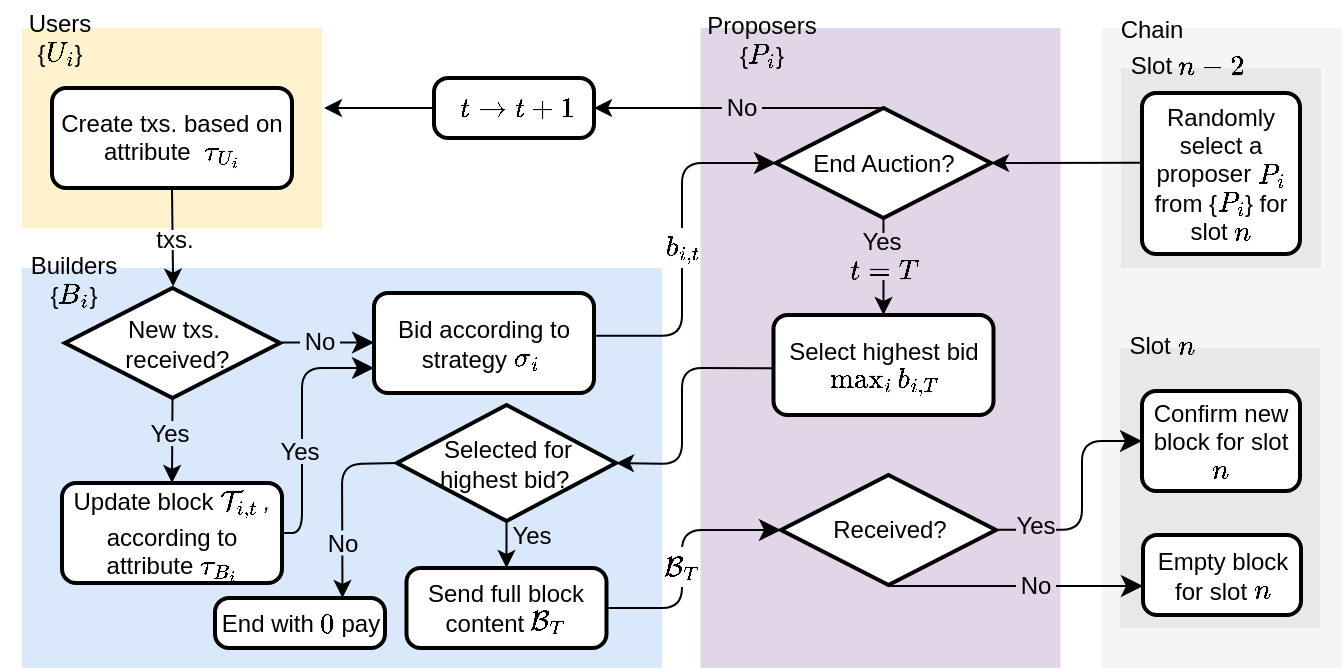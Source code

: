 <mxfile version="26.1.1">
  <diagram name="Page-1" id="RIdl4yIpkKvQEjexbSTN">
    <mxGraphModel dx="747" dy="448" grid="1" gridSize="10" guides="1" tooltips="1" connect="1" arrows="1" fold="1" page="1" pageScale="1" pageWidth="827" pageHeight="1169" math="1" shadow="0">
      <root>
        <mxCell id="0" />
        <mxCell id="1" parent="0" />
        <mxCell id="jQI5X7SojYvdJqr93CXN-40" value="" style="rounded=0;whiteSpace=wrap;html=1;fillColor=#e1d5e7;strokeColor=none;movable=1;resizable=1;rotatable=1;deletable=1;editable=1;locked=0;connectable=1;" vertex="1" parent="1">
          <mxGeometry x="439.25" y="70" width="180" height="320" as="geometry" />
        </mxCell>
        <mxCell id="jQI5X7SojYvdJqr93CXN-23" value="" style="rounded=0;whiteSpace=wrap;html=1;fillColor=#dae8fc;strokeColor=none;movable=1;resizable=1;rotatable=1;deletable=1;editable=1;locked=0;connectable=1;" vertex="1" parent="1">
          <mxGeometry x="100" y="190" width="320" height="200" as="geometry" />
        </mxCell>
        <mxCell id="jQI5X7SojYvdJqr93CXN-84" value="" style="edgeStyle=elbowEdgeStyle;elbow=horizontal;endArrow=classic;html=1;curved=0;rounded=1;endSize=8;startSize=8;entryX=0;entryY=0.5;entryDx=0;entryDy=0;entryPerimeter=0;exitX=1.01;exitY=0.427;exitDx=0;exitDy=0;exitPerimeter=0;" edge="1" parent="1" source="jQI5X7SojYvdJqr93CXN-35" target="jQI5X7SojYvdJqr93CXN-39">
          <mxGeometry width="50" height="50" relative="1" as="geometry">
            <mxPoint x="379.5" y="325" as="sourcePoint" />
            <mxPoint x="429.5" y="275" as="targetPoint" />
            <Array as="points">
              <mxPoint x="430" y="250" />
            </Array>
          </mxGeometry>
        </mxCell>
        <mxCell id="jQI5X7SojYvdJqr93CXN-82" value="" style="rounded=0;whiteSpace=wrap;html=1;fillColor=#f5f5f5;strokeColor=none;movable=1;resizable=1;rotatable=1;deletable=1;editable=1;locked=0;connectable=1;fontColor=#333333;" vertex="1" parent="1">
          <mxGeometry x="640" y="70" width="120" height="320" as="geometry" />
        </mxCell>
        <mxCell id="jQI5X7SojYvdJqr93CXN-76" value="" style="rounded=0;whiteSpace=wrap;html=1;fillColor=light-dark(#e9e8e8, #261D00);strokeColor=none;" vertex="1" parent="1">
          <mxGeometry x="649" y="230" width="100" height="140" as="geometry" />
        </mxCell>
        <mxCell id="jQI5X7SojYvdJqr93CXN-15" value="" style="rounded=0;whiteSpace=wrap;html=1;fillColor=#fff2cc;strokeColor=none;movable=1;resizable=1;rotatable=1;deletable=1;editable=1;locked=0;connectable=1;" vertex="1" parent="1">
          <mxGeometry x="100" y="70" width="150" height="100" as="geometry" />
        </mxCell>
        <mxCell id="jQI5X7SojYvdJqr93CXN-16" value="Users&lt;div&gt;{\(U_i\)}&lt;/div&gt;" style="text;html=1;align=center;verticalAlign=middle;whiteSpace=wrap;rounded=0;" vertex="1" parent="1">
          <mxGeometry x="89" y="60" width="60" height="30" as="geometry" />
        </mxCell>
        <mxCell id="jQI5X7SojYvdJqr93CXN-18" value="Create txs. based on attribute&amp;nbsp;&amp;nbsp;\( \tau_{U_i} \)" style="rounded=1;whiteSpace=wrap;html=1;absoluteArcSize=1;arcSize=14;strokeWidth=2;" vertex="1" parent="1">
          <mxGeometry x="115" y="100" width="120" height="50" as="geometry" />
        </mxCell>
        <mxCell id="jQI5X7SojYvdJqr93CXN-21" value="" style="endArrow=classic;html=1;rounded=0;entryX=0.503;entryY=-0.013;entryDx=0;entryDy=0;entryPerimeter=0;exitX=0.5;exitY=1;exitDx=0;exitDy=0;" edge="1" parent="1" source="jQI5X7SojYvdJqr93CXN-18" target="jQI5X7SojYvdJqr93CXN-25">
          <mxGeometry width="50" height="50" relative="1" as="geometry">
            <mxPoint x="174.76" y="160" as="sourcePoint" />
            <mxPoint x="175" y="200" as="targetPoint" />
          </mxGeometry>
        </mxCell>
        <mxCell id="jQI5X7SojYvdJqr93CXN-24" value="Builders&lt;div&gt;{\(B_i\)}&lt;/div&gt;" style="text;html=1;align=center;verticalAlign=middle;whiteSpace=wrap;rounded=0;" vertex="1" parent="1">
          <mxGeometry x="96" y="181" width="60" height="30" as="geometry" />
        </mxCell>
        <mxCell id="jQI5X7SojYvdJqr93CXN-25" value="New txs.&lt;div&gt;&amp;nbsp;received?&lt;/div&gt;" style="strokeWidth=2;html=1;shape=mxgraph.flowchart.decision;whiteSpace=wrap;" vertex="1" parent="1">
          <mxGeometry x="121.5" y="200" width="107.5" height="55" as="geometry" />
        </mxCell>
        <mxCell id="jQI5X7SojYvdJqr93CXN-26" value="" style="endArrow=classic;html=1;rounded=0;entryX=0.5;entryY=0;entryDx=0;entryDy=0;exitX=0.5;exitY=1;exitDx=0;exitDy=0;exitPerimeter=0;" edge="1" parent="1" source="jQI5X7SojYvdJqr93CXN-25" target="jQI5X7SojYvdJqr93CXN-31">
          <mxGeometry width="50" height="50" relative="1" as="geometry">
            <mxPoint x="174.76" y="255" as="sourcePoint" />
            <mxPoint x="174.855" y="295" as="targetPoint" />
          </mxGeometry>
        </mxCell>
        <mxCell id="jQI5X7SojYvdJqr93CXN-31" value="Update block \( \mathcal{T}_{i,t} \)&lt;i&gt;&lt;sub&gt;&amp;nbsp;&lt;/sub&gt;,&lt;/i&gt; according to attribute \( \tau_{B_i} \)" style="rounded=1;whiteSpace=wrap;html=1;absoluteArcSize=1;arcSize=14;strokeWidth=2;" vertex="1" parent="1">
          <mxGeometry x="120" y="297.5" width="110" height="50" as="geometry" />
        </mxCell>
        <mxCell id="jQI5X7SojYvdJqr93CXN-35" value="Bid according to strategy \( \sigma_i \)&amp;nbsp;" style="rounded=1;whiteSpace=wrap;html=1;absoluteArcSize=1;arcSize=14;strokeWidth=2;" vertex="1" parent="1">
          <mxGeometry x="276" y="202.5" width="110" height="50" as="geometry" />
        </mxCell>
        <mxCell id="jQI5X7SojYvdJqr93CXN-39" value="End Auction?" style="strokeWidth=2;html=1;shape=mxgraph.flowchart.decision;whiteSpace=wrap;" vertex="1" parent="1">
          <mxGeometry x="477" y="110" width="107.5" height="55" as="geometry" />
        </mxCell>
        <mxCell id="jQI5X7SojYvdJqr93CXN-46" value="&amp;nbsp;\( t \to t+1 \)" style="rounded=1;whiteSpace=wrap;html=1;absoluteArcSize=1;arcSize=14;strokeWidth=2;" vertex="1" parent="1">
          <mxGeometry x="306" y="95" width="80" height="30" as="geometry" />
        </mxCell>
        <mxCell id="jQI5X7SojYvdJqr93CXN-47" value="Proposers&lt;div&gt;{\(P_i\)}&lt;/div&gt;" style="text;html=1;align=center;verticalAlign=middle;whiteSpace=wrap;rounded=0;" vertex="1" parent="1">
          <mxGeometry x="440" y="61" width="60" height="30" as="geometry" />
        </mxCell>
        <mxCell id="jQI5X7SojYvdJqr93CXN-48" value="" style="endArrow=classic;html=1;rounded=0;exitX=0;exitY=0.5;exitDx=0;exitDy=0;" edge="1" parent="1" source="jQI5X7SojYvdJqr93CXN-46">
          <mxGeometry width="50" height="50" relative="1" as="geometry">
            <mxPoint x="291.0" y="139.92" as="sourcePoint" />
            <mxPoint x="251" y="110" as="targetPoint" />
          </mxGeometry>
        </mxCell>
        <mxCell id="jQI5X7SojYvdJqr93CXN-49" value="" style="endArrow=classic;html=1;rounded=0;exitX=0.5;exitY=1;exitDx=0;exitDy=0;exitPerimeter=0;entryX=0.5;entryY=0;entryDx=0;entryDy=0;" edge="1" parent="1" source="jQI5X7SojYvdJqr93CXN-39" target="jQI5X7SojYvdJqr93CXN-51">
          <mxGeometry width="50" height="50" relative="1" as="geometry">
            <mxPoint x="531.55" y="237" as="sourcePoint" />
            <mxPoint x="530.75" y="200" as="targetPoint" />
          </mxGeometry>
        </mxCell>
        <mxCell id="jQI5X7SojYvdJqr93CXN-51" value="Select highest bid \(\max_{i} b_{i,T}\)" style="rounded=1;whiteSpace=wrap;html=1;absoluteArcSize=1;arcSize=14;strokeWidth=2;" vertex="1" parent="1">
          <mxGeometry x="475.75" y="213.5" width="110" height="50" as="geometry" />
        </mxCell>
        <mxCell id="jQI5X7SojYvdJqr93CXN-52" value="" style="endArrow=classic;html=1;rounded=1;exitX=0.001;exitY=0.533;exitDx=0;exitDy=0;curved=0;exitPerimeter=0;entryX=1;entryY=0.5;entryDx=0;entryDy=0;entryPerimeter=0;" edge="1" parent="1" source="jQI5X7SojYvdJqr93CXN-51" target="jQI5X7SojYvdJqr93CXN-53">
          <mxGeometry width="50" height="50" relative="1" as="geometry">
            <mxPoint x="471.09" y="298.3" as="sourcePoint" />
            <mxPoint x="385.41" y="298.3" as="targetPoint" />
            <Array as="points">
              <mxPoint x="430" y="240" />
              <mxPoint x="430" y="288" />
            </Array>
          </mxGeometry>
        </mxCell>
        <mxCell id="jQI5X7SojYvdJqr93CXN-53" value="Selected for&lt;div&gt;highest bid?&amp;nbsp;&lt;/div&gt;" style="strokeWidth=2;html=1;shape=mxgraph.flowchart.decision;whiteSpace=wrap;" vertex="1" parent="1">
          <mxGeometry x="287.5" y="258.5" width="109.5" height="58" as="geometry" />
        </mxCell>
        <mxCell id="jQI5X7SojYvdJqr93CXN-58" value="End with \(0\) pay" style="rounded=1;whiteSpace=wrap;html=1;absoluteArcSize=1;arcSize=14;strokeWidth=2;" vertex="1" parent="1">
          <mxGeometry x="196.5" y="355" width="85" height="25" as="geometry" />
        </mxCell>
        <mxCell id="jQI5X7SojYvdJqr93CXN-59" value="" style="endArrow=classic;html=1;rounded=0;exitX=0.5;exitY=1;exitDx=0;exitDy=0;exitPerimeter=0;entryX=0.5;entryY=0;entryDx=0;entryDy=0;" edge="1" parent="1" source="jQI5X7SojYvdJqr93CXN-53" target="jQI5X7SojYvdJqr93CXN-61">
          <mxGeometry width="50" height="50" relative="1" as="geometry">
            <mxPoint x="342.08" y="321.5" as="sourcePoint" />
            <mxPoint x="342.28" y="344" as="targetPoint" />
          </mxGeometry>
        </mxCell>
        <mxCell id="jQI5X7SojYvdJqr93CXN-61" value="Send full block content \( \mathcal{B}_T \)" style="rounded=1;whiteSpace=wrap;html=1;absoluteArcSize=1;arcSize=14;strokeWidth=2;" vertex="1" parent="1">
          <mxGeometry x="292.25" y="340" width="100" height="40" as="geometry" />
        </mxCell>
        <mxCell id="jQI5X7SojYvdJqr93CXN-63" value="Received?" style="strokeWidth=2;html=1;shape=mxgraph.flowchart.decision;whiteSpace=wrap;" vertex="1" parent="1">
          <mxGeometry x="479.5" y="293.5" width="107.5" height="55" as="geometry" />
        </mxCell>
        <mxCell id="jQI5X7SojYvdJqr93CXN-68" value="Empty block for slot \(n\)" style="rounded=1;whiteSpace=wrap;html=1;absoluteArcSize=1;arcSize=14;strokeWidth=2;" vertex="1" parent="1">
          <mxGeometry x="660.5" y="323.5" width="79" height="40" as="geometry" />
        </mxCell>
        <mxCell id="jQI5X7SojYvdJqr93CXN-69" value="" style="edgeStyle=elbowEdgeStyle;elbow=horizontal;endArrow=classic;html=1;curved=0;rounded=1;endSize=8;startSize=8;entryX=0;entryY=0.5;entryDx=0;entryDy=0;exitX=1.013;exitY=0.497;exitDx=0;exitDy=0;exitPerimeter=0;" edge="1" parent="1" source="jQI5X7SojYvdJqr93CXN-63" target="jQI5X7SojYvdJqr93CXN-74">
          <mxGeometry width="50" height="50" relative="1" as="geometry">
            <mxPoint x="586" y="392.5" as="sourcePoint" />
            <mxPoint x="650" y="270" as="targetPoint" />
            <Array as="points">
              <mxPoint x="630" y="340" />
            </Array>
          </mxGeometry>
        </mxCell>
        <mxCell id="jQI5X7SojYvdJqr93CXN-74" value="Confirm new block for slot \(n\)" style="rounded=1;whiteSpace=wrap;html=1;absoluteArcSize=1;arcSize=14;strokeWidth=2;" vertex="1" parent="1">
          <mxGeometry x="660" y="251.5" width="79" height="50" as="geometry" />
        </mxCell>
        <mxCell id="jQI5X7SojYvdJqr93CXN-75" value="" style="edgeStyle=segmentEdgeStyle;endArrow=classic;html=1;curved=0;rounded=0;endSize=8;startSize=8;exitX=0.5;exitY=1;exitDx=0;exitDy=0;exitPerimeter=0;" edge="1" parent="1">
          <mxGeometry width="50" height="50" relative="1" as="geometry">
            <mxPoint x="533.25" y="347.5" as="sourcePoint" />
            <mxPoint x="660.5" y="349.0" as="targetPoint" />
            <Array as="points">
              <mxPoint x="533" y="349" />
            </Array>
          </mxGeometry>
        </mxCell>
        <mxCell id="jQI5X7SojYvdJqr93CXN-77" value="Slot \(n\)" style="text;html=1;align=center;verticalAlign=middle;whiteSpace=wrap;rounded=0;" vertex="1" parent="1">
          <mxGeometry x="640" y="213.5" width="60" height="30" as="geometry" />
        </mxCell>
        <mxCell id="jQI5X7SojYvdJqr93CXN-78" value="" style="rounded=0;whiteSpace=wrap;html=1;fillColor=light-dark(#e9e8e8, #261D00);strokeColor=none;movable=1;resizable=1;rotatable=1;deletable=1;editable=1;locked=0;connectable=1;" vertex="1" parent="1">
          <mxGeometry x="649.5" y="90" width="100" height="100" as="geometry" />
        </mxCell>
        <mxCell id="jQI5X7SojYvdJqr93CXN-79" value="Slot \(n-2\)" style="text;html=1;align=center;verticalAlign=middle;whiteSpace=wrap;rounded=0;" vertex="1" parent="1">
          <mxGeometry x="652.5" y="74" width="60" height="30" as="geometry" />
        </mxCell>
        <mxCell id="jQI5X7SojYvdJqr93CXN-80" value="Randomly select a proposer \(P_i\) from {\(P_i\)} for slot \(n\)" style="rounded=1;whiteSpace=wrap;html=1;absoluteArcSize=1;arcSize=14;strokeWidth=2;" vertex="1" parent="1">
          <mxGeometry x="660" y="102.5" width="79" height="80.5" as="geometry" />
        </mxCell>
        <mxCell id="jQI5X7SojYvdJqr93CXN-81" value="" style="endArrow=classic;html=1;rounded=0;entryX=1;entryY=0.5;entryDx=0;entryDy=0;entryPerimeter=0;exitX=-0.005;exitY=0.434;exitDx=0;exitDy=0;exitPerimeter=0;" edge="1" parent="1" source="jQI5X7SojYvdJqr93CXN-80" target="jQI5X7SojYvdJqr93CXN-39">
          <mxGeometry width="50" height="50" relative="1" as="geometry">
            <mxPoint x="660" y="157" as="sourcePoint" />
            <mxPoint x="610" y="157" as="targetPoint" />
          </mxGeometry>
        </mxCell>
        <mxCell id="jQI5X7SojYvdJqr93CXN-83" value="Chain" style="text;html=1;align=center;verticalAlign=middle;whiteSpace=wrap;rounded=0;" vertex="1" parent="1">
          <mxGeometry x="635" y="56" width="60" height="30" as="geometry" />
        </mxCell>
        <mxCell id="jQI5X7SojYvdJqr93CXN-86" value="" style="edgeStyle=elbowEdgeStyle;elbow=horizontal;endArrow=classic;html=1;curved=0;rounded=1;endSize=8;startSize=8;entryX=0;entryY=0.75;entryDx=0;entryDy=0;exitX=1;exitY=0.5;exitDx=0;exitDy=0;" edge="1" parent="1" source="jQI5X7SojYvdJqr93CXN-31" target="jQI5X7SojYvdJqr93CXN-35">
          <mxGeometry width="50" height="50" relative="1" as="geometry">
            <mxPoint x="230" y="330" as="sourcePoint" />
            <mxPoint x="320" y="275" as="targetPoint" />
            <Array as="points">
              <mxPoint x="240" y="295" />
            </Array>
          </mxGeometry>
        </mxCell>
        <mxCell id="jQI5X7SojYvdJqr93CXN-87" value="" style="edgeStyle=segmentEdgeStyle;endArrow=classic;html=1;curved=0;rounded=0;endSize=8;startSize=8;entryX=0;entryY=0.5;entryDx=0;entryDy=0;" edge="1" parent="1" target="jQI5X7SojYvdJqr93CXN-35">
          <mxGeometry width="50" height="50" relative="1" as="geometry">
            <mxPoint x="230" y="227.25" as="sourcePoint" />
            <mxPoint x="354" y="227.75" as="targetPoint" />
            <Array as="points" />
          </mxGeometry>
        </mxCell>
        <mxCell id="jQI5X7SojYvdJqr93CXN-92" value="" style="endArrow=classic;html=1;rounded=0;entryX=1;entryY=0.5;entryDx=0;entryDy=0;exitX=0.5;exitY=0;exitDx=0;exitDy=0;exitPerimeter=0;" edge="1" parent="1" source="jQI5X7SojYvdJqr93CXN-39" target="jQI5X7SojYvdJqr93CXN-46">
          <mxGeometry width="50" height="50" relative="1" as="geometry">
            <mxPoint x="430" y="180" as="sourcePoint" />
            <mxPoint x="480" y="130" as="targetPoint" />
          </mxGeometry>
        </mxCell>
        <mxCell id="jQI5X7SojYvdJqr93CXN-94" value="" style="edgeStyle=elbowEdgeStyle;elbow=horizontal;endArrow=classic;html=1;curved=0;rounded=1;endSize=8;startSize=8;entryX=0;entryY=0.5;entryDx=0;entryDy=0;entryPerimeter=0;exitX=1;exitY=0.5;exitDx=0;exitDy=0;" edge="1" parent="1" source="jQI5X7SojYvdJqr93CXN-61" target="jQI5X7SojYvdJqr93CXN-63">
          <mxGeometry width="50" height="50" relative="1" as="geometry">
            <mxPoint x="381" y="377" as="sourcePoint" />
            <mxPoint x="471" y="290" as="targetPoint" />
            <Array as="points">
              <mxPoint x="430" y="360" />
            </Array>
          </mxGeometry>
        </mxCell>
        <mxCell id="jQI5X7SojYvdJqr93CXN-95" value="" style="endArrow=classic;html=1;rounded=1;exitX=0;exitY=0.5;exitDx=0;exitDy=0;entryX=0.75;entryY=0;entryDx=0;entryDy=0;exitPerimeter=0;curved=0;" edge="1" parent="1" source="jQI5X7SojYvdJqr93CXN-53" target="jQI5X7SojYvdJqr93CXN-58">
          <mxGeometry width="50" height="50" relative="1" as="geometry">
            <mxPoint x="306" y="344.02" as="sourcePoint" />
            <mxPoint x="251" y="344.02" as="targetPoint" />
            <Array as="points">
              <mxPoint x="260" y="288" />
            </Array>
          </mxGeometry>
        </mxCell>
        <mxCell id="jQI5X7SojYvdJqr93CXN-98" value="No" style="rounded=0;whiteSpace=wrap;html=1;fillColor=#dae8fc;strokeColor=none;" vertex="1" parent="1">
          <mxGeometry x="255" y="321.25" width="10.5" height="12.5" as="geometry" />
        </mxCell>
        <mxCell id="jQI5X7SojYvdJqr93CXN-99" value="No" style="rounded=0;whiteSpace=wrap;html=1;fillColor=#dae8fc;strokeColor=none;" vertex="1" parent="1">
          <mxGeometry x="239" y="220.25" width="20" height="12.5" as="geometry" />
        </mxCell>
        <mxCell id="jQI5X7SojYvdJqr93CXN-100" value="\( b_{i,t} \)" style="rounded=0;whiteSpace=wrap;html=1;strokeColor=none;" vertex="1" parent="1">
          <mxGeometry x="422.75" y="170" width="14.5" height="20" as="geometry" />
        </mxCell>
        <mxCell id="jQI5X7SojYvdJqr93CXN-103" value="\( \mathcal{B}_T \)" style="rounded=0;whiteSpace=wrap;html=1;strokeColor=none;" vertex="1" parent="1">
          <mxGeometry x="425" y="329.5" width="10" height="20" as="geometry" />
        </mxCell>
        <mxCell id="jQI5X7SojYvdJqr93CXN-104" value="Yes" style="rounded=0;whiteSpace=wrap;html=1;fillColor=#dae8fc;strokeColor=none;" vertex="1" parent="1">
          <mxGeometry x="229" y="275.5" width="20" height="12.5" as="geometry" />
        </mxCell>
        <mxCell id="jQI5X7SojYvdJqr93CXN-105" value="Yes" style="rounded=0;whiteSpace=wrap;html=1;fillColor=#dae8fc;strokeColor=none;" vertex="1" parent="1">
          <mxGeometry x="164" y="266.5" width="20" height="12.5" as="geometry" />
        </mxCell>
        <mxCell id="jQI5X7SojYvdJqr93CXN-106" value="txs." style="rounded=0;whiteSpace=wrap;html=1;strokeColor=none;" vertex="1" parent="1">
          <mxGeometry x="164" y="171" width="24.5" height="10" as="geometry" />
        </mxCell>
        <mxCell id="jQI5X7SojYvdJqr93CXN-107" value="No" style="rounded=0;whiteSpace=wrap;html=1;fillColor=#e1d5e7;strokeColor=none;" vertex="1" parent="1">
          <mxGeometry x="597" y="342.5" width="20" height="12.5" as="geometry" />
        </mxCell>
        <mxCell id="jQI5X7SojYvdJqr93CXN-108" value="Yes" style="rounded=0;whiteSpace=wrap;html=1;fillColor=#e1d5e7;strokeColor=none;" vertex="1" parent="1">
          <mxGeometry x="597" y="312.25" width="20" height="12.5" as="geometry" />
        </mxCell>
        <mxCell id="jQI5X7SojYvdJqr93CXN-109" value="No" style="rounded=0;whiteSpace=wrap;html=1;fillColor=#e1d5e7;strokeColor=none;" vertex="1" parent="1">
          <mxGeometry x="450" y="104" width="20" height="12.5" as="geometry" />
        </mxCell>
        <mxCell id="jQI5X7SojYvdJqr93CXN-110" value="&lt;span style=&quot;text-wrap-mode: nowrap;&quot;&gt;Yes&lt;/span&gt;&lt;div style=&quot;text-wrap-mode: nowrap;&quot;&gt;&lt;span style=&quot;text-wrap-mode: wrap;&quot;&gt;&amp;nbsp;\( t = T \)&lt;/span&gt;&lt;/div&gt;" style="rounded=0;whiteSpace=wrap;html=1;fillColor=#e1d5e7;strokeColor=none;" vertex="1" parent="1">
          <mxGeometry x="504.75" y="172.5" width="50" height="23.5" as="geometry" />
        </mxCell>
        <mxCell id="jQI5X7SojYvdJqr93CXN-113" value="Yes" style="rounded=0;whiteSpace=wrap;html=1;fillColor=#dae8fc;strokeColor=none;" vertex="1" parent="1">
          <mxGeometry x="345" y="317.5" width="20" height="12.5" as="geometry" />
        </mxCell>
      </root>
    </mxGraphModel>
  </diagram>
</mxfile>
